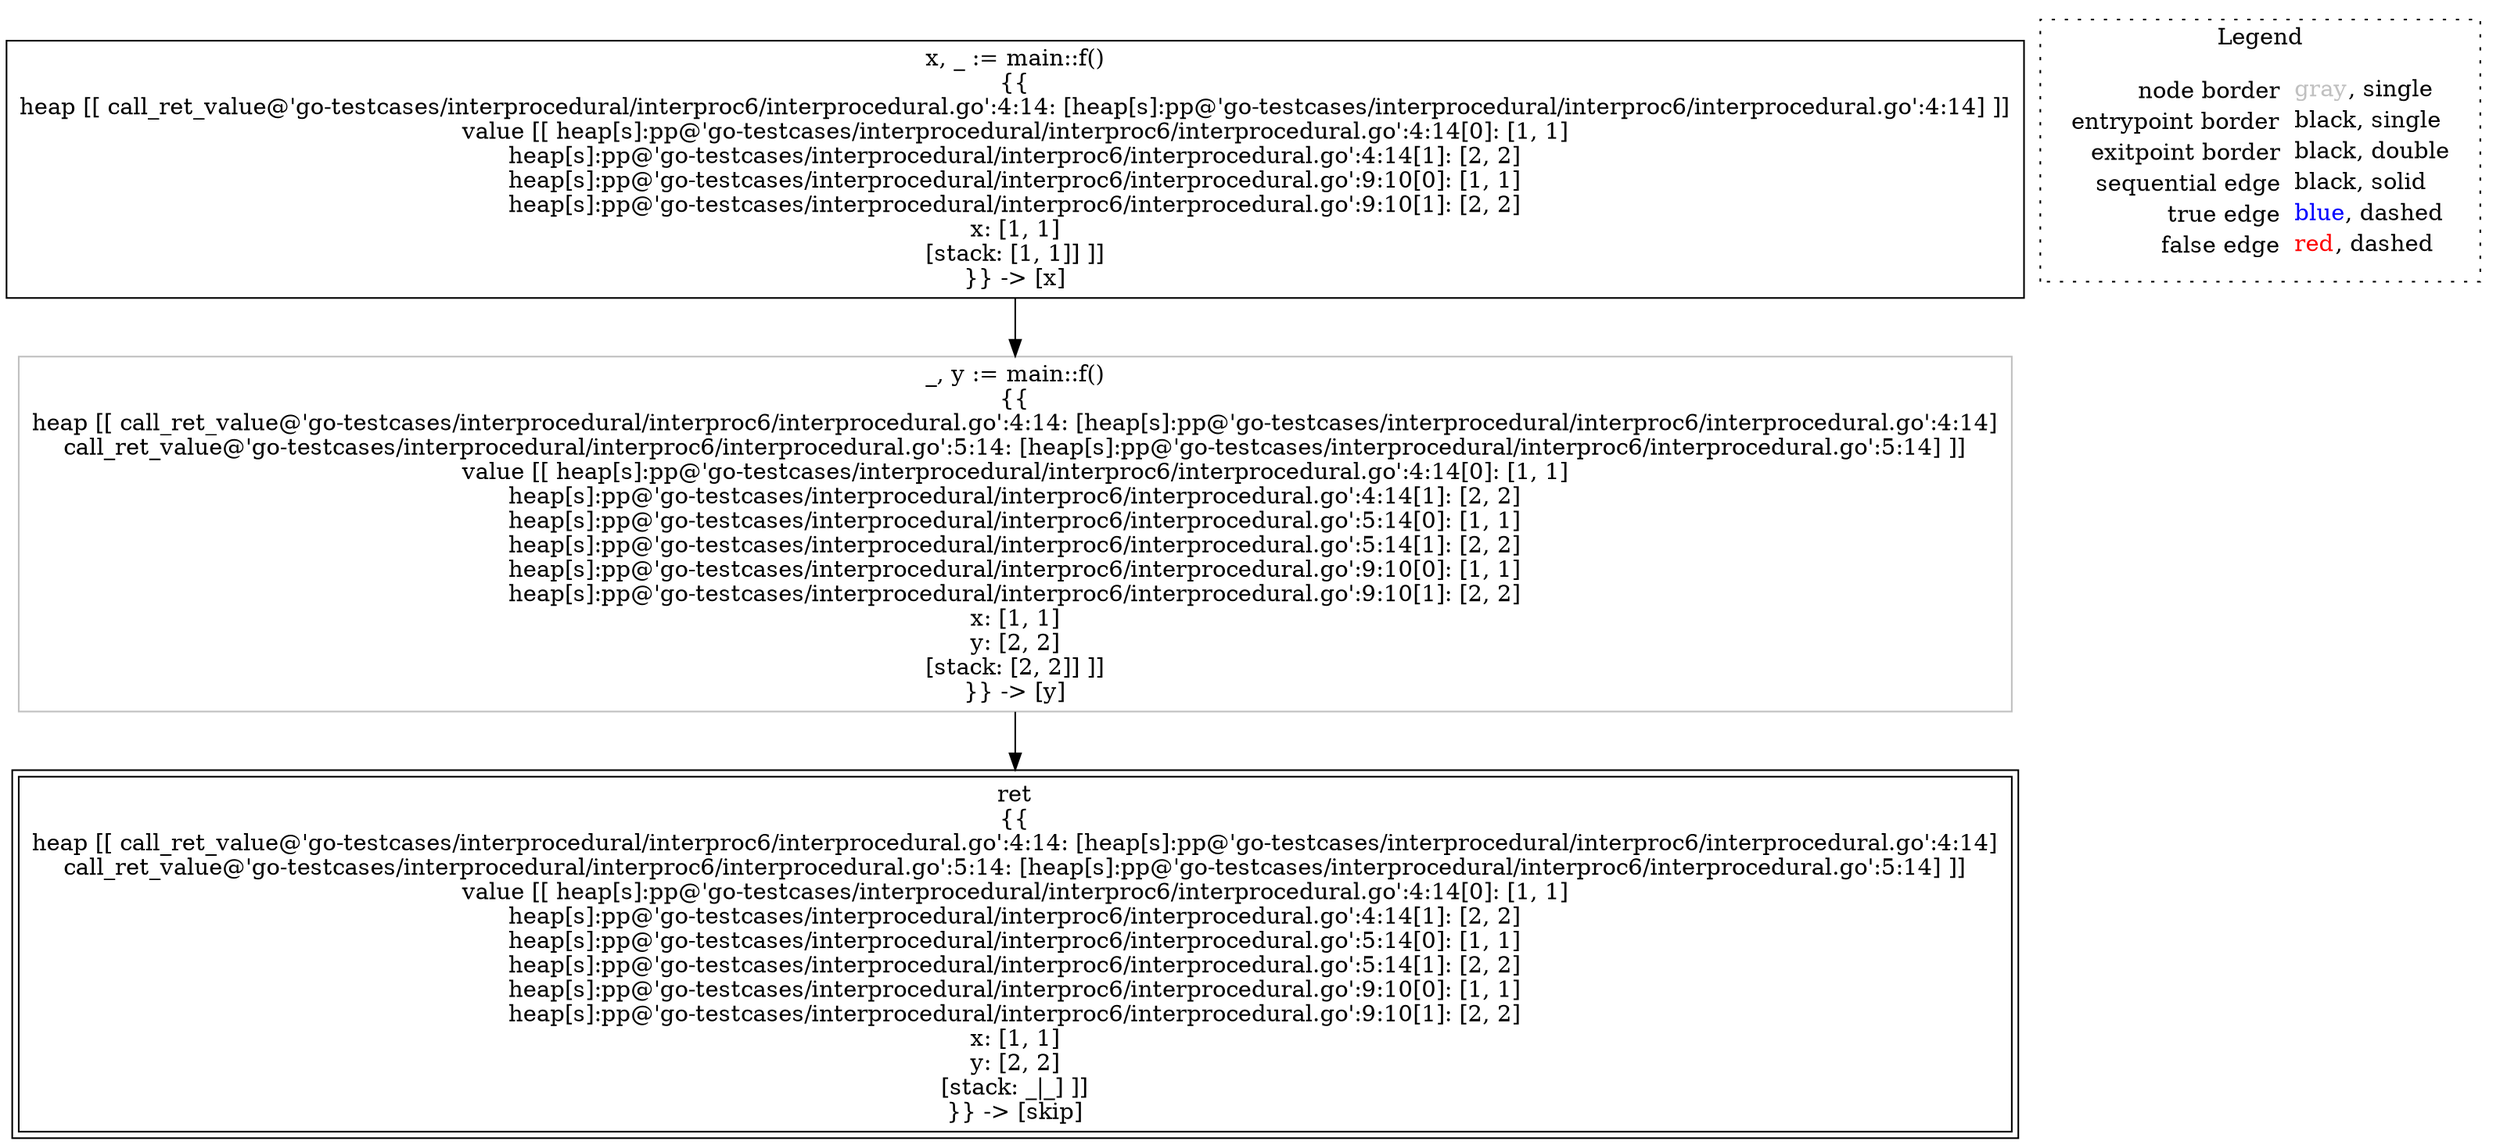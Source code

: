digraph {
	"node0" [shape="rect",color="black",label=<x, _ := main::f()<BR/>{{<BR/>heap [[ call_ret_value@'go-testcases/interprocedural/interproc6/interprocedural.go':4:14: [heap[s]:pp@'go-testcases/interprocedural/interproc6/interprocedural.go':4:14] ]]<BR/>value [[ heap[s]:pp@'go-testcases/interprocedural/interproc6/interprocedural.go':4:14[0]: [1, 1]<BR/>heap[s]:pp@'go-testcases/interprocedural/interproc6/interprocedural.go':4:14[1]: [2, 2]<BR/>heap[s]:pp@'go-testcases/interprocedural/interproc6/interprocedural.go':9:10[0]: [1, 1]<BR/>heap[s]:pp@'go-testcases/interprocedural/interproc6/interprocedural.go':9:10[1]: [2, 2]<BR/>x: [1, 1]<BR/>[stack: [1, 1]] ]]<BR/>}} -&gt; [x]>];
	"node1" [shape="rect",color="gray",label=<_, y := main::f()<BR/>{{<BR/>heap [[ call_ret_value@'go-testcases/interprocedural/interproc6/interprocedural.go':4:14: [heap[s]:pp@'go-testcases/interprocedural/interproc6/interprocedural.go':4:14]<BR/>call_ret_value@'go-testcases/interprocedural/interproc6/interprocedural.go':5:14: [heap[s]:pp@'go-testcases/interprocedural/interproc6/interprocedural.go':5:14] ]]<BR/>value [[ heap[s]:pp@'go-testcases/interprocedural/interproc6/interprocedural.go':4:14[0]: [1, 1]<BR/>heap[s]:pp@'go-testcases/interprocedural/interproc6/interprocedural.go':4:14[1]: [2, 2]<BR/>heap[s]:pp@'go-testcases/interprocedural/interproc6/interprocedural.go':5:14[0]: [1, 1]<BR/>heap[s]:pp@'go-testcases/interprocedural/interproc6/interprocedural.go':5:14[1]: [2, 2]<BR/>heap[s]:pp@'go-testcases/interprocedural/interproc6/interprocedural.go':9:10[0]: [1, 1]<BR/>heap[s]:pp@'go-testcases/interprocedural/interproc6/interprocedural.go':9:10[1]: [2, 2]<BR/>x: [1, 1]<BR/>y: [2, 2]<BR/>[stack: [2, 2]] ]]<BR/>}} -&gt; [y]>];
	"node2" [shape="rect",color="black",peripheries="2",label=<ret<BR/>{{<BR/>heap [[ call_ret_value@'go-testcases/interprocedural/interproc6/interprocedural.go':4:14: [heap[s]:pp@'go-testcases/interprocedural/interproc6/interprocedural.go':4:14]<BR/>call_ret_value@'go-testcases/interprocedural/interproc6/interprocedural.go':5:14: [heap[s]:pp@'go-testcases/interprocedural/interproc6/interprocedural.go':5:14] ]]<BR/>value [[ heap[s]:pp@'go-testcases/interprocedural/interproc6/interprocedural.go':4:14[0]: [1, 1]<BR/>heap[s]:pp@'go-testcases/interprocedural/interproc6/interprocedural.go':4:14[1]: [2, 2]<BR/>heap[s]:pp@'go-testcases/interprocedural/interproc6/interprocedural.go':5:14[0]: [1, 1]<BR/>heap[s]:pp@'go-testcases/interprocedural/interproc6/interprocedural.go':5:14[1]: [2, 2]<BR/>heap[s]:pp@'go-testcases/interprocedural/interproc6/interprocedural.go':9:10[0]: [1, 1]<BR/>heap[s]:pp@'go-testcases/interprocedural/interproc6/interprocedural.go':9:10[1]: [2, 2]<BR/>x: [1, 1]<BR/>y: [2, 2]<BR/>[stack: _|_] ]]<BR/>}} -&gt; [skip]>];
	"node1" -> "node2" [color="black"];
	"node0" -> "node1" [color="black"];
subgraph cluster_legend {
	label="Legend";
	style=dotted;
	node [shape=plaintext];
	"legend" [label=<<table border="0" cellpadding="2" cellspacing="0" cellborder="0"><tr><td align="right">node border&nbsp;</td><td align="left"><font color="gray">gray</font>, single</td></tr><tr><td align="right">entrypoint border&nbsp;</td><td align="left"><font color="black">black</font>, single</td></tr><tr><td align="right">exitpoint border&nbsp;</td><td align="left"><font color="black">black</font>, double</td></tr><tr><td align="right">sequential edge&nbsp;</td><td align="left"><font color="black">black</font>, solid</td></tr><tr><td align="right">true edge&nbsp;</td><td align="left"><font color="blue">blue</font>, dashed</td></tr><tr><td align="right">false edge&nbsp;</td><td align="left"><font color="red">red</font>, dashed</td></tr></table>>];
}

}
